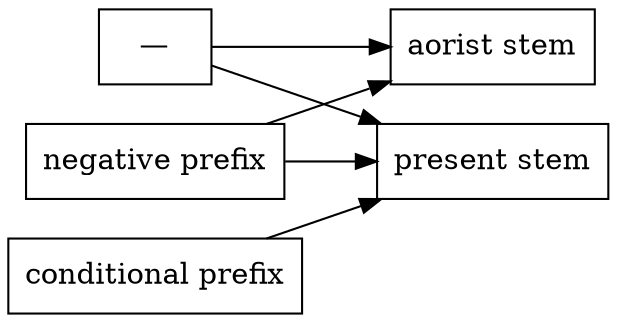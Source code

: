digraph G {
	rankdir=LR ;
	node [shape=record] ;
	"negative prefix" -> "aorist stem";
	— -> "aorist stem" ;
	"negative prefix" -> "present stem";
	— -> "present stem" ;
	"conditional prefix" -> "present stem";


}
